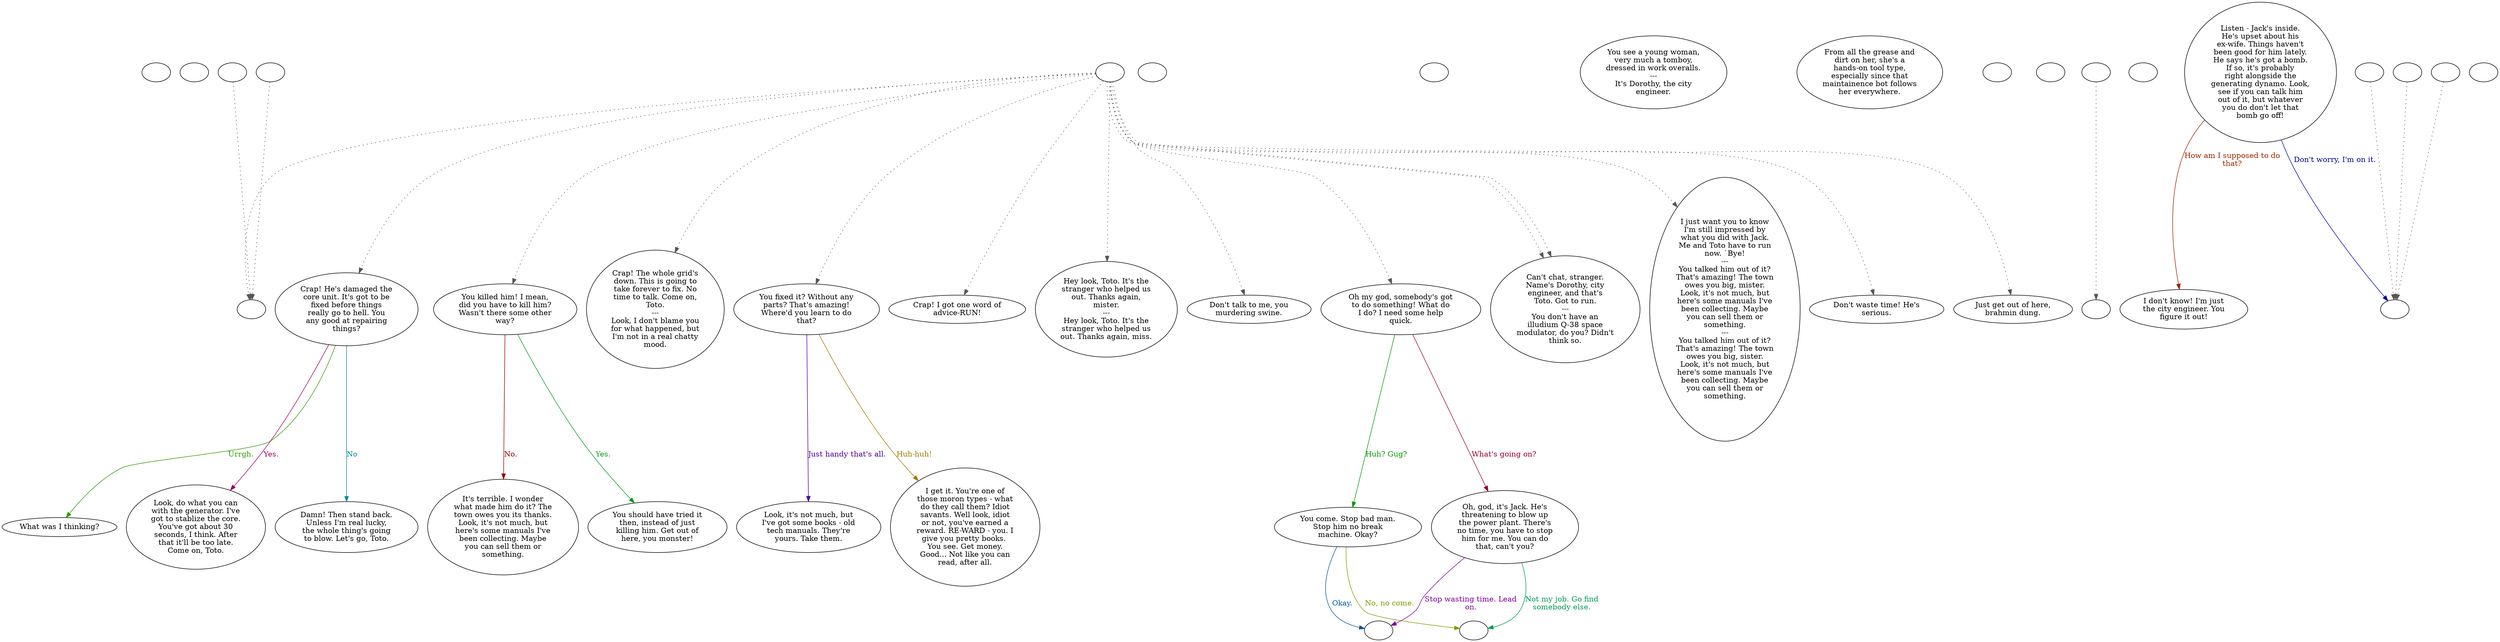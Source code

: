 digraph scdoroth {
  "checkPartyMembersNearDoor" [style=filled       fillcolor="#FFFFFF"       color="#000000"]
  "checkPartyMembersNearDoor" [label=""]
  "start" [style=filled       fillcolor="#FFFFFF"       color="#000000"]
  "start" [label=""]
  "critter_p_proc" [style=filled       fillcolor="#FFFFFF"       color="#000000"]
  "critter_p_proc" -> "walkToPos" [style=dotted color="#555555"]
  "critter_p_proc" [label=""]
  "pickup_p_proc" [style=filled       fillcolor="#FFFFFF"       color="#000000"]
  "pickup_p_proc" [label=""]
  "talk_p_proc" [style=filled       fillcolor="#FFFFFF"       color="#000000"]
  "talk_p_proc" -> "Node020" [style=dotted color="#555555"]
  "talk_p_proc" -> "Node022" [style=dotted color="#555555"]
  "talk_p_proc" -> "Node023" [style=dotted color="#555555"]
  "talk_p_proc" -> "Node006" [style=dotted color="#555555"]
  "talk_p_proc" -> "walkToPos" [style=dotted color="#555555"]
  "talk_p_proc" -> "Node015" [style=dotted color="#555555"]
  "talk_p_proc" -> "Node014" [style=dotted color="#555555"]
  "talk_p_proc" -> "Node010" [style=dotted color="#555555"]
  "talk_p_proc" -> "Node021" [style=dotted color="#555555"]
  "talk_p_proc" -> "Node013" [style=dotted color="#555555"]
  "talk_p_proc" -> "Node018" [style=dotted color="#555555"]
  "talk_p_proc" -> "Node001" [style=dotted color="#555555"]
  "talk_p_proc" -> "Node019" [style=dotted color="#555555"]
  "talk_p_proc" -> "Node019" [style=dotted color="#555555"]
  "talk_p_proc" [label=""]
  "destroy_p_proc" [style=filled       fillcolor="#FFFFFF"       color="#000000"]
  "destroy_p_proc" [label=""]
  "look_at_p_proc" [style=filled       fillcolor="#FFFFFF"       color="#000000"]
  "look_at_p_proc" [label="You see a young woman,\nvery much a tomboy,\ndressed in work overalls.\n---\nIt's Dorothy, the city\nengineer."]
  "description_p_proc" [style=filled       fillcolor="#FFFFFF"       color="#000000"]
  "description_p_proc" [label="From all the grease and\ndirt on her, she's a\nhands-on tool type,\nespecially since that\nmaintainence bot follows\nher everywhere."]
  "use_skill_on_p_proc" [style=filled       fillcolor="#FFFFFF"       color="#000000"]
  "use_skill_on_p_proc" [label=""]
  "damage_p_proc" [style=filled       fillcolor="#FFFFFF"       color="#000000"]
  "damage_p_proc" [label=""]
  "map_enter_p_proc" [style=filled       fillcolor="#FFFFFF"       color="#000000"]
  "map_enter_p_proc" -> "checkHere" [style=dotted color="#555555"]
  "map_enter_p_proc" [label=""]
  "Node998" [style=filled       fillcolor="#FFFFFF"       color="#000000"]
  "Node998" [label=""]
  "Node999" [style=filled       fillcolor="#FFFFFF"       color="#000000"]
  "Node999" [label=""]
  "Node001" [style=filled       fillcolor="#FFFFFF"       color="#000000"]
  "Node001" [label="Oh my god, somebody's got\nto do something! What do\nI do? I need some help\nquick."]
  "Node001" -> "Node002" [label="Huh? Gug?" color="#009900" fontcolor="#009900"]
  "Node001" -> "Node003" [label="What's going on?" color="#99002D" fontcolor="#99002D"]
  "Node002" [style=filled       fillcolor="#FFFFFF"       color="#000000"]
  "Node002" [label="You come. Stop bad man.\nStop him no break\nmachine. Okay?"]
  "Node002" -> "NodeWarpA" [label="Okay." color="#005999" fontcolor="#005999"]
  "Node002" -> "NodeWarpB" [label="No, no come." color="#869900" fontcolor="#869900"]
  "Node003" [style=filled       fillcolor="#FFFFFF"       color="#000000"]
  "Node003" [label="Oh, god, it's Jack. He's\nthreatening to blow up\nthe power plant. There's\nno time, you have to stop\nhim for me. You can do\nthat, can't you?"]
  "Node003" -> "NodeWarpA" [label="Stop wasting time. Lead\non." color="#7F0099" fontcolor="#7F0099"]
  "Node003" -> "NodeWarpB" [label="Not my job. Go find\nsomebody else." color="#009953" fontcolor="#009953"]
  "Node004" [style=filled       fillcolor="#FFFFFF"       color="#000000"]
  "Node004" [label="Listen - Jack's inside.\nHe's upset about his\nex-wife. Things haven't\nbeen good for him lately.\nHe says he's got a bomb.\nIf so, it's probably\nright alongside the\ngenerating dynamo. Look,\nsee if you can talk him\nout of it, but whatever\nyou do don't let that\nbomb go off!"]
  "Node004" -> "Node005" [label="How am I supposed to do\nthat?" color="#992600" fontcolor="#992600"]
  "Node004" -> "Node999" [label="Don't worry, I'm on it." color="#000699" fontcolor="#000699"]
  "Node005" [style=filled       fillcolor="#FFFFFF"       color="#000000"]
  "Node005" [label="I don't know! I'm just\nthe city engineer. You\nfigure it out!"]
  "Node006" [style=filled       fillcolor="#FFFFFF"       color="#000000"]
  "Node006" [label="Crap! He's damaged the\ncore unit. It's got to be\nfixed before things\nreally go to hell. You\nany good at repairing\nthings?"]
  "Node006" -> "Node007" [label="Urrgh." color="#339900" fontcolor="#339900"]
  "Node006" -> "Node008" [label="Yes." color="#990060" fontcolor="#990060"]
  "Node006" -> "Node009" [label="No" color="#008C99" fontcolor="#008C99"]
  "Node007" [style=filled       fillcolor="#FFFFFF"       color="#000000"]
  "Node007" [label="What was I thinking?"]
  "Node008" [style=filled       fillcolor="#FFFFFF"       color="#000000"]
  "Node008" [label="Look, do what you can\nwith the generator. I've\ngot to stablize the core.\nYou've got about 30\nseconds, I think. After\nthat it'll be too late.\nCome on, Toto."]
  "Node009" [style=filled       fillcolor="#FFFFFF"       color="#000000"]
  "Node009" [label="Damn! Then stand back.\nUnless I'm real lucky,\nthe whole thing's going\nto blow. Let's go, Toto."]
  "Node010" [style=filled       fillcolor="#FFFFFF"       color="#000000"]
  "Node010" [label="You fixed it? Without any\nparts? That's amazing!\nWhere'd you learn to do\nthat?"]
  "Node010" -> "Node011" [label="Huh-huh!" color="#997900" fontcolor="#997900"]
  "Node010" -> "Node012" [label="Just handy that's all." color="#4C0099" fontcolor="#4C0099"]
  "Node011" [style=filled       fillcolor="#FFFFFF"       color="#000000"]
  "Node011" [label="I get it. You're one of\nthose moron types - what\ndo they call them? Idiot\nsavants. Well look, idiot\nor not, you've earned a\nreward. RE-WARD - you. I\ngive you pretty books. \nYou see. Get money.\nGood... Not like you can\nread, after all."]
  "Node012" [style=filled       fillcolor="#FFFFFF"       color="#000000"]
  "Node012" [label="Look, it's not much, but\nI've got some books - old\ntech manuals. They're\nyours. Take them."]
  "Node013" [style=filled       fillcolor="#FFFFFF"       color="#000000"]
  "Node013" [label="Hey look, Toto. It's the\nstranger who helped us\nout. Thanks again,\nmister.\n---\nHey look, Toto. It's the\nstranger who helped us\nout. Thanks again, miss."]
  "Node014" [style=filled       fillcolor="#FFFFFF"       color="#000000"]
  "Node014" [label="Crap! The whole grid's\ndown. This is going to\ntake forever to fix. No\ntime to talk. Come on,\nToto.\n---\nLook, I don't blame you\nfor what happened, but\nI'm not in a real chatty\nmood."]
  "Node015" [style=filled       fillcolor="#FFFFFF"       color="#000000"]
  "Node015" [label="You killed him! I mean,\ndid you have to kill him?\nWasn't there some other\nway?"]
  "Node015" -> "Node016" [label="Yes." color="#009920" fontcolor="#009920"]
  "Node015" -> "Node017" [label="No." color="#99000D" fontcolor="#99000D"]
  "Node016" [style=filled       fillcolor="#FFFFFF"       color="#000000"]
  "Node016" [label="You should have tried it\nthen, instead of just\nkilling him. Get out of\nhere, you monster!"]
  "Node017" [style=filled       fillcolor="#FFFFFF"       color="#000000"]
  "Node017" [label="It's terrible. I wonder\nwhat made him do it? The\ntown owes you its thanks.\nLook, it's not much, but\nhere's some manuals I've\nbeen collecting. Maybe\nyou can sell them or\nsomething."]
  "Node018" [style=filled       fillcolor="#FFFFFF"       color="#000000"]
  "Node018" [label="Don't talk to me, you\nmurdering swine."]
  "Node019" [style=filled       fillcolor="#FFFFFF"       color="#000000"]
  "Node019" [label="Can't chat, stranger.\nName's Dorothy, city\nengineer, and that's\nToto. Got to run.\n---\nYou don't have an\nilludium Q-38 space\nmodulator, do you? Didn't\nthink so."]
  "Node020" [style=filled       fillcolor="#FFFFFF"       color="#000000"]
  "Node020" [label="I just want you to know\nI'm still impressed by\nwhat you did with Jack.\nMe and Toto have to run\nnow. `Bye!\n---\nYou talked him out of it?\nThat's amazing! The town\nowes you big, mister.\nLook, it's not much, but\nhere's some manuals I've\nbeen collecting. Maybe\nyou can sell them or\nsomething.\n---\nYou talked him out of it?\nThat's amazing! The town\nowes you big, sister.\nLook, it's not much, but\nhere's some manuals I've\nbeen collecting. Maybe\nyou can sell them or\nsomething."]
  "Node021" [style=filled       fillcolor="#FFFFFF"       color="#000000"]
  "Node021" [label="Crap! I got one word of\nadvice-RUN!"]
  "Node022" [style=filled       fillcolor="#FFFFFF"       color="#000000"]
  "Node022" [label="Don't waste time! He's\nserious."]
  "Node023" [style=filled       fillcolor="#FFFFFF"       color="#000000"]
  "Node023" [label="Just get out of here,\nbrahmin dung."]
  "walkToPos" [style=filled       fillcolor="#FFFFFF"       color="#000000"]
  "walkToPos" [label=""]
  "getTimeBit" [style=filled       fillcolor="#FFFFFF"       color="#000000"]
  "getTimeBit" [label=""]
  "checkHere" [style=filled       fillcolor="#FFFFFF"       color="#000000"]
  "checkHere" [label=""]
  "timed_event_p_proc" [style=filled       fillcolor="#FFFFFF"       color="#000000"]
  "timed_event_p_proc" -> "walkToPos" [style=dotted color="#555555"]
  "timed_event_p_proc" [label=""]
  "NodeWarpA" [style=filled       fillcolor="#FFFFFF"       color="#000000"]
  "NodeWarpA" [label=""]
  "NodeWarpB" [style=filled       fillcolor="#FFFFFF"       color="#000000"]
  "NodeWarpB" [label=""]
  "NodePowerDone" [style=filled       fillcolor="#FFFFFF"       color="#000000"]
  "NodePowerDone" -> "Node999" [style=dotted color="#555555"]
  "NodePowerDone" [label=""]
  "NodeMurder" [style=filled       fillcolor="#FFFFFF"       color="#000000"]
  "NodeMurder" -> "Node999" [style=dotted color="#555555"]
  "NodeMurder" [label=""]
  "NodeMurderButOk" [style=filled       fillcolor="#FFFFFF"       color="#000000"]
  "NodeMurderButOk" -> "Node999" [style=dotted color="#555555"]
  "NodeMurderButOk" [label=""]
}